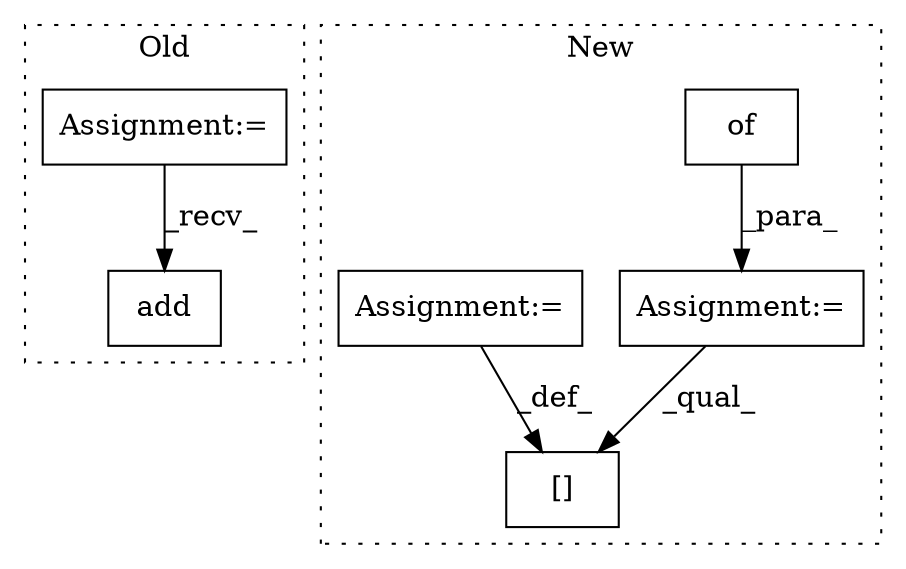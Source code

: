 digraph G {
subgraph cluster0 {
1 [label="add" a="32" s="5609,5642" l="4,1" shape="box"];
4 [label="Assignment:=" a="7" s="5380" l="1" shape="box"];
label = "Old";
style="dotted";
}
subgraph cluster1 {
2 [label="of" a="32" s="5406" l="4" shape="box"];
3 [label="Assignment:=" a="7" s="5401" l="1" shape="box"];
5 [label="[]" a="2" s="5586,5603" l="13,1" shape="box"];
6 [label="Assignment:=" a="7" s="5604" l="1" shape="box"];
label = "New";
style="dotted";
}
2 -> 3 [label="_para_"];
3 -> 5 [label="_qual_"];
4 -> 1 [label="_recv_"];
6 -> 5 [label="_def_"];
}